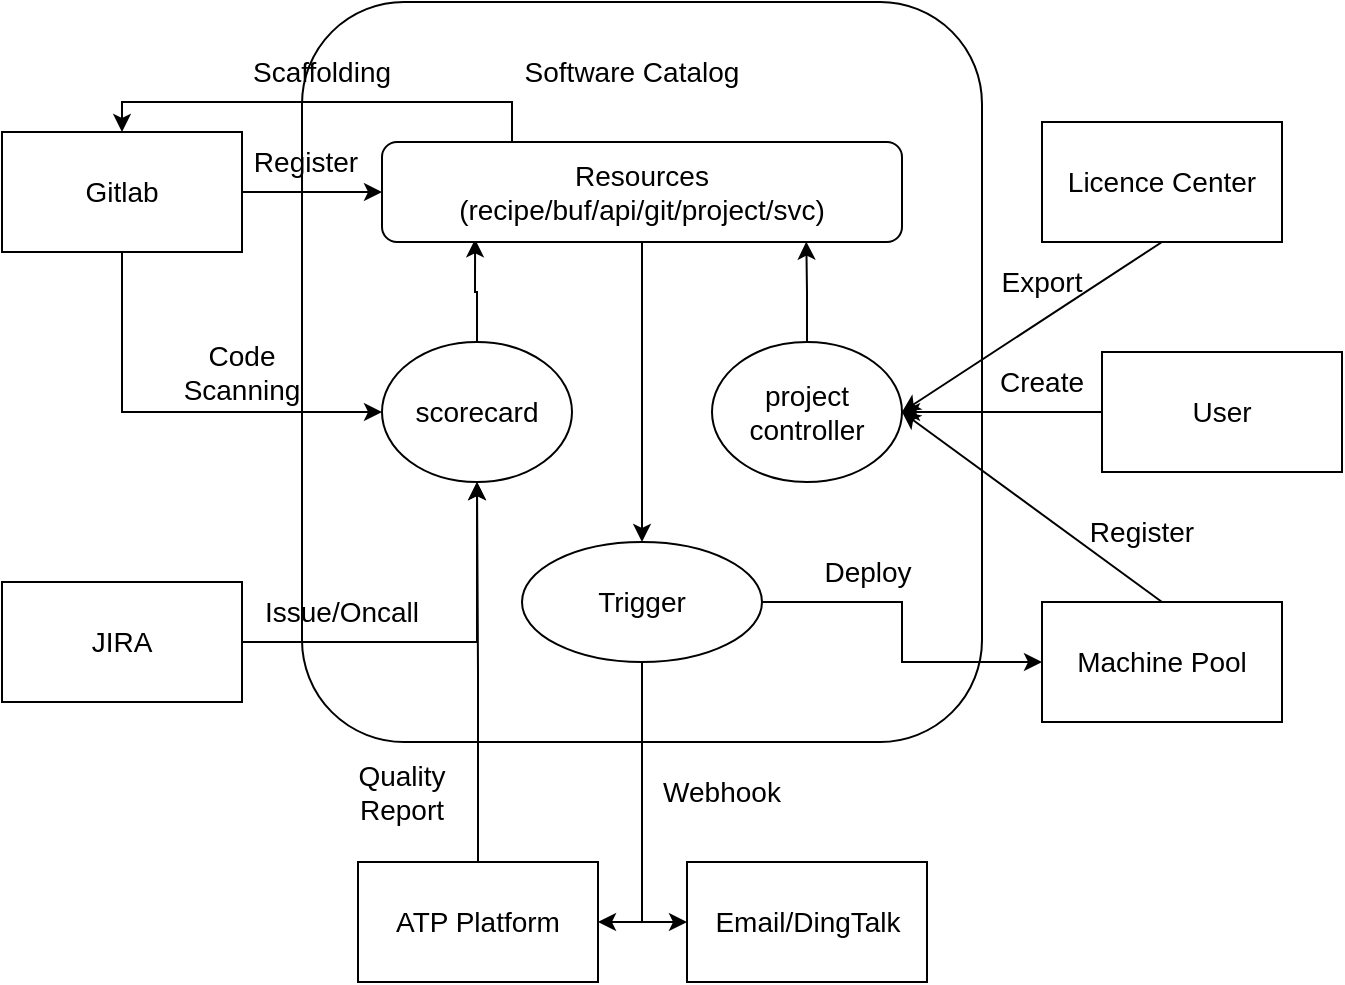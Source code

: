 <mxfile version="21.1.6" type="github">
  <diagram id="71HEty5VBtyouMogBHfI" name="第 1 页">
    <mxGraphModel dx="660" dy="1818" grid="1" gridSize="10" guides="1" tooltips="1" connect="1" arrows="1" fold="1" page="1" pageScale="1" pageWidth="827" pageHeight="1169" math="0" shadow="0">
      <root>
        <mxCell id="0" />
        <mxCell id="1" parent="0" />
        <mxCell id="Q1WMoiGNrO2WjmOugSal-1" value="" style="rounded=1;whiteSpace=wrap;html=1;" vertex="1" parent="1">
          <mxGeometry x="270" y="280" width="340" height="370" as="geometry" />
        </mxCell>
        <mxCell id="Q1WMoiGNrO2WjmOugSal-2" value="&lt;font style=&quot;font-size: 14px;&quot;&gt;Software Catalog&lt;/font&gt;" style="text;strokeColor=none;align=center;fillColor=none;html=1;verticalAlign=middle;whiteSpace=wrap;rounded=0;" vertex="1" parent="1">
          <mxGeometry x="375" y="300" width="120" height="30" as="geometry" />
        </mxCell>
        <mxCell id="Q1WMoiGNrO2WjmOugSal-26" style="edgeStyle=orthogonalEdgeStyle;rounded=0;orthogonalLoop=1;jettySize=auto;html=1;exitX=0.5;exitY=0;exitDx=0;exitDy=0;entryX=0.179;entryY=0.973;entryDx=0;entryDy=0;entryPerimeter=0;" edge="1" parent="1" source="Q1WMoiGNrO2WjmOugSal-3" target="Q1WMoiGNrO2WjmOugSal-13">
          <mxGeometry relative="1" as="geometry" />
        </mxCell>
        <mxCell id="Q1WMoiGNrO2WjmOugSal-3" value="&lt;font style=&quot;font-size: 14px;&quot;&gt;scorecard&lt;/font&gt;" style="ellipse;whiteSpace=wrap;html=1;" vertex="1" parent="1">
          <mxGeometry x="310" y="450" width="95" height="70" as="geometry" />
        </mxCell>
        <mxCell id="Q1WMoiGNrO2WjmOugSal-25" style="edgeStyle=orthogonalEdgeStyle;rounded=0;orthogonalLoop=1;jettySize=auto;html=1;exitX=0.5;exitY=0;exitDx=0;exitDy=0;entryX=0.816;entryY=0.996;entryDx=0;entryDy=0;entryPerimeter=0;" edge="1" parent="1" source="Q1WMoiGNrO2WjmOugSal-4" target="Q1WMoiGNrO2WjmOugSal-13">
          <mxGeometry relative="1" as="geometry" />
        </mxCell>
        <mxCell id="Q1WMoiGNrO2WjmOugSal-4" value="&lt;font style=&quot;font-size: 14px;&quot;&gt;project controller&lt;/font&gt;" style="ellipse;whiteSpace=wrap;html=1;" vertex="1" parent="1">
          <mxGeometry x="475" y="450" width="95" height="70" as="geometry" />
        </mxCell>
        <mxCell id="Q1WMoiGNrO2WjmOugSal-28" style="edgeStyle=orthogonalEdgeStyle;rounded=0;orthogonalLoop=1;jettySize=auto;html=1;exitX=0.5;exitY=1;exitDx=0;exitDy=0;entryX=1;entryY=0.5;entryDx=0;entryDy=0;" edge="1" parent="1" source="Q1WMoiGNrO2WjmOugSal-6" target="Q1WMoiGNrO2WjmOugSal-7">
          <mxGeometry relative="1" as="geometry" />
        </mxCell>
        <mxCell id="Q1WMoiGNrO2WjmOugSal-29" style="edgeStyle=orthogonalEdgeStyle;rounded=0;orthogonalLoop=1;jettySize=auto;html=1;exitX=0.5;exitY=1;exitDx=0;exitDy=0;entryX=0;entryY=0.5;entryDx=0;entryDy=0;" edge="1" parent="1" source="Q1WMoiGNrO2WjmOugSal-6" target="Q1WMoiGNrO2WjmOugSal-15">
          <mxGeometry relative="1" as="geometry" />
        </mxCell>
        <mxCell id="Q1WMoiGNrO2WjmOugSal-37" style="edgeStyle=orthogonalEdgeStyle;rounded=0;orthogonalLoop=1;jettySize=auto;html=1;exitX=1;exitY=0.5;exitDx=0;exitDy=0;entryX=0;entryY=0.5;entryDx=0;entryDy=0;" edge="1" parent="1" source="Q1WMoiGNrO2WjmOugSal-6" target="Q1WMoiGNrO2WjmOugSal-8">
          <mxGeometry relative="1" as="geometry" />
        </mxCell>
        <mxCell id="Q1WMoiGNrO2WjmOugSal-6" value="&lt;font style=&quot;font-size: 14px;&quot;&gt;Trigger&lt;/font&gt;" style="ellipse;whiteSpace=wrap;html=1;" vertex="1" parent="1">
          <mxGeometry x="380" y="550" width="120" height="60" as="geometry" />
        </mxCell>
        <mxCell id="Q1WMoiGNrO2WjmOugSal-22" style="edgeStyle=orthogonalEdgeStyle;rounded=0;orthogonalLoop=1;jettySize=auto;html=1;exitX=0.5;exitY=0;exitDx=0;exitDy=0;entryX=0.5;entryY=1;entryDx=0;entryDy=0;" edge="1" parent="1" source="Q1WMoiGNrO2WjmOugSal-7" target="Q1WMoiGNrO2WjmOugSal-3">
          <mxGeometry relative="1" as="geometry" />
        </mxCell>
        <mxCell id="Q1WMoiGNrO2WjmOugSal-7" value="&lt;font style=&quot;font-size: 14px;&quot;&gt;ATP Platform&lt;/font&gt;" style="rounded=0;whiteSpace=wrap;html=1;" vertex="1" parent="1">
          <mxGeometry x="298" y="710" width="120" height="60" as="geometry" />
        </mxCell>
        <mxCell id="Q1WMoiGNrO2WjmOugSal-41" style="edgeStyle=none;rounded=0;orthogonalLoop=1;jettySize=auto;html=1;exitX=0.5;exitY=0;exitDx=0;exitDy=0;entryX=1;entryY=0.5;entryDx=0;entryDy=0;" edge="1" parent="1" source="Q1WMoiGNrO2WjmOugSal-8" target="Q1WMoiGNrO2WjmOugSal-4">
          <mxGeometry relative="1" as="geometry" />
        </mxCell>
        <mxCell id="Q1WMoiGNrO2WjmOugSal-8" value="&lt;font style=&quot;font-size: 14px;&quot;&gt;Machine Pool&lt;/font&gt;" style="rounded=0;whiteSpace=wrap;html=1;" vertex="1" parent="1">
          <mxGeometry x="640" y="580" width="120" height="60" as="geometry" />
        </mxCell>
        <mxCell id="Q1WMoiGNrO2WjmOugSal-40" style="rounded=0;orthogonalLoop=1;jettySize=auto;html=1;exitX=0.5;exitY=1;exitDx=0;exitDy=0;entryX=1;entryY=0.5;entryDx=0;entryDy=0;" edge="1" parent="1" source="Q1WMoiGNrO2WjmOugSal-9" target="Q1WMoiGNrO2WjmOugSal-4">
          <mxGeometry relative="1" as="geometry">
            <mxPoint x="580" y="480" as="targetPoint" />
          </mxGeometry>
        </mxCell>
        <mxCell id="Q1WMoiGNrO2WjmOugSal-9" value="&lt;font style=&quot;font-size: 14px;&quot;&gt;Licence Center&lt;/font&gt;" style="rounded=0;whiteSpace=wrap;html=1;" vertex="1" parent="1">
          <mxGeometry x="640" y="340" width="120" height="60" as="geometry" />
        </mxCell>
        <mxCell id="Q1WMoiGNrO2WjmOugSal-19" style="edgeStyle=orthogonalEdgeStyle;rounded=0;orthogonalLoop=1;jettySize=auto;html=1;exitX=0.5;exitY=1;exitDx=0;exitDy=0;entryX=0;entryY=0.5;entryDx=0;entryDy=0;" edge="1" parent="1" source="Q1WMoiGNrO2WjmOugSal-10" target="Q1WMoiGNrO2WjmOugSal-3">
          <mxGeometry relative="1" as="geometry" />
        </mxCell>
        <mxCell id="Q1WMoiGNrO2WjmOugSal-20" style="edgeStyle=orthogonalEdgeStyle;rounded=0;orthogonalLoop=1;jettySize=auto;html=1;exitX=1;exitY=0.5;exitDx=0;exitDy=0;entryX=0;entryY=0.5;entryDx=0;entryDy=0;" edge="1" parent="1" source="Q1WMoiGNrO2WjmOugSal-10" target="Q1WMoiGNrO2WjmOugSal-13">
          <mxGeometry relative="1" as="geometry" />
        </mxCell>
        <mxCell id="Q1WMoiGNrO2WjmOugSal-10" value="&lt;font style=&quot;font-size: 14px;&quot;&gt;Gitlab&lt;/font&gt;" style="rounded=0;whiteSpace=wrap;html=1;" vertex="1" parent="1">
          <mxGeometry x="120" y="345" width="120" height="60" as="geometry" />
        </mxCell>
        <mxCell id="Q1WMoiGNrO2WjmOugSal-21" style="edgeStyle=orthogonalEdgeStyle;rounded=0;orthogonalLoop=1;jettySize=auto;html=1;exitX=1;exitY=0.5;exitDx=0;exitDy=0;" edge="1" parent="1" source="Q1WMoiGNrO2WjmOugSal-11" target="Q1WMoiGNrO2WjmOugSal-3">
          <mxGeometry relative="1" as="geometry" />
        </mxCell>
        <mxCell id="Q1WMoiGNrO2WjmOugSal-11" value="&lt;font style=&quot;font-size: 14px;&quot;&gt;JIRA&lt;/font&gt;" style="rounded=0;whiteSpace=wrap;html=1;" vertex="1" parent="1">
          <mxGeometry x="120" y="570" width="120" height="60" as="geometry" />
        </mxCell>
        <mxCell id="Q1WMoiGNrO2WjmOugSal-18" style="edgeStyle=orthogonalEdgeStyle;rounded=0;orthogonalLoop=1;jettySize=auto;html=1;exitX=0.25;exitY=0;exitDx=0;exitDy=0;entryX=0.5;entryY=0;entryDx=0;entryDy=0;" edge="1" parent="1" source="Q1WMoiGNrO2WjmOugSal-13" target="Q1WMoiGNrO2WjmOugSal-10">
          <mxGeometry relative="1" as="geometry" />
        </mxCell>
        <mxCell id="Q1WMoiGNrO2WjmOugSal-24" style="edgeStyle=orthogonalEdgeStyle;rounded=0;orthogonalLoop=1;jettySize=auto;html=1;exitX=0.5;exitY=1;exitDx=0;exitDy=0;" edge="1" parent="1" source="Q1WMoiGNrO2WjmOugSal-13" target="Q1WMoiGNrO2WjmOugSal-6">
          <mxGeometry relative="1" as="geometry" />
        </mxCell>
        <mxCell id="Q1WMoiGNrO2WjmOugSal-13" value="&lt;font style=&quot;font-size: 14px;&quot;&gt;Resources&lt;br&gt;(recipe/buf/api/git/project/svc)&lt;br&gt;&lt;/font&gt;" style="rounded=1;whiteSpace=wrap;html=1;" vertex="1" parent="1">
          <mxGeometry x="310" y="350" width="260" height="50" as="geometry" />
        </mxCell>
        <mxCell id="Q1WMoiGNrO2WjmOugSal-15" value="&lt;font style=&quot;font-size: 14px;&quot;&gt;Email/DingTalk&lt;/font&gt;" style="rounded=0;whiteSpace=wrap;html=1;" vertex="1" parent="1">
          <mxGeometry x="462.5" y="710" width="120" height="60" as="geometry" />
        </mxCell>
        <mxCell id="Q1WMoiGNrO2WjmOugSal-39" style="edgeStyle=orthogonalEdgeStyle;rounded=0;orthogonalLoop=1;jettySize=auto;html=1;exitX=0;exitY=0.5;exitDx=0;exitDy=0;" edge="1" parent="1" source="Q1WMoiGNrO2WjmOugSal-27" target="Q1WMoiGNrO2WjmOugSal-4">
          <mxGeometry relative="1" as="geometry" />
        </mxCell>
        <mxCell id="Q1WMoiGNrO2WjmOugSal-27" value="&lt;font style=&quot;font-size: 14px;&quot;&gt;User&lt;/font&gt;" style="rounded=0;whiteSpace=wrap;html=1;" vertex="1" parent="1">
          <mxGeometry x="670" y="455" width="120" height="60" as="geometry" />
        </mxCell>
        <mxCell id="Q1WMoiGNrO2WjmOugSal-30" value="&lt;font style=&quot;font-size: 14px;&quot;&gt;Webhook&lt;/font&gt;" style="text;strokeColor=none;align=center;fillColor=none;html=1;verticalAlign=middle;whiteSpace=wrap;rounded=0;" vertex="1" parent="1">
          <mxGeometry x="450" y="660" width="60" height="30" as="geometry" />
        </mxCell>
        <mxCell id="Q1WMoiGNrO2WjmOugSal-31" value="&lt;font style=&quot;font-size: 14px;&quot;&gt;Quality&lt;br&gt;Report&lt;br&gt;&lt;/font&gt;" style="text;strokeColor=none;align=center;fillColor=none;html=1;verticalAlign=middle;whiteSpace=wrap;rounded=0;" vertex="1" parent="1">
          <mxGeometry x="290" y="660" width="60" height="30" as="geometry" />
        </mxCell>
        <mxCell id="Q1WMoiGNrO2WjmOugSal-32" value="&lt;font style=&quot;font-size: 14px;&quot;&gt;Issue/Oncall&lt;/font&gt;" style="text;strokeColor=none;align=center;fillColor=none;html=1;verticalAlign=middle;whiteSpace=wrap;rounded=0;" vertex="1" parent="1">
          <mxGeometry x="260" y="570" width="60" height="30" as="geometry" />
        </mxCell>
        <mxCell id="Q1WMoiGNrO2WjmOugSal-33" value="&lt;font style=&quot;font-size: 14px;&quot;&gt;Code Scanning&lt;/font&gt;" style="text;strokeColor=none;align=center;fillColor=none;html=1;verticalAlign=middle;whiteSpace=wrap;rounded=0;" vertex="1" parent="1">
          <mxGeometry x="210" y="450" width="60" height="30" as="geometry" />
        </mxCell>
        <mxCell id="Q1WMoiGNrO2WjmOugSal-34" value="&lt;font style=&quot;font-size: 14px;&quot;&gt;Register&lt;/font&gt;" style="text;strokeColor=none;align=center;fillColor=none;html=1;verticalAlign=middle;whiteSpace=wrap;rounded=0;" vertex="1" parent="1">
          <mxGeometry x="242" y="345" width="60" height="30" as="geometry" />
        </mxCell>
        <mxCell id="Q1WMoiGNrO2WjmOugSal-35" value="&lt;font style=&quot;font-size: 14px;&quot;&gt;Scaffolding&lt;/font&gt;" style="text;strokeColor=none;align=center;fillColor=none;html=1;verticalAlign=middle;whiteSpace=wrap;rounded=0;" vertex="1" parent="1">
          <mxGeometry x="250" y="300" width="60" height="30" as="geometry" />
        </mxCell>
        <mxCell id="Q1WMoiGNrO2WjmOugSal-42" value="&lt;span style=&quot;font-size: 14px;&quot;&gt;Export&lt;/span&gt;" style="text;strokeColor=none;align=center;fillColor=none;html=1;verticalAlign=middle;whiteSpace=wrap;rounded=0;" vertex="1" parent="1">
          <mxGeometry x="610" y="405" width="60" height="30" as="geometry" />
        </mxCell>
        <mxCell id="Q1WMoiGNrO2WjmOugSal-43" value="&lt;span style=&quot;font-size: 14px;&quot;&gt;Register&lt;/span&gt;" style="text;strokeColor=none;align=center;fillColor=none;html=1;verticalAlign=middle;whiteSpace=wrap;rounded=0;" vertex="1" parent="1">
          <mxGeometry x="660" y="530" width="60" height="30" as="geometry" />
        </mxCell>
        <mxCell id="Q1WMoiGNrO2WjmOugSal-44" value="&lt;span style=&quot;font-size: 14px;&quot;&gt;Create&lt;/span&gt;" style="text;strokeColor=none;align=center;fillColor=none;html=1;verticalAlign=middle;whiteSpace=wrap;rounded=0;" vertex="1" parent="1">
          <mxGeometry x="610" y="455" width="60" height="30" as="geometry" />
        </mxCell>
        <mxCell id="Q1WMoiGNrO2WjmOugSal-45" value="&lt;span style=&quot;font-size: 14px;&quot;&gt;Deploy&lt;/span&gt;" style="text;strokeColor=none;align=center;fillColor=none;html=1;verticalAlign=middle;whiteSpace=wrap;rounded=0;" vertex="1" parent="1">
          <mxGeometry x="522.5" y="550" width="60" height="30" as="geometry" />
        </mxCell>
      </root>
    </mxGraphModel>
  </diagram>
</mxfile>
